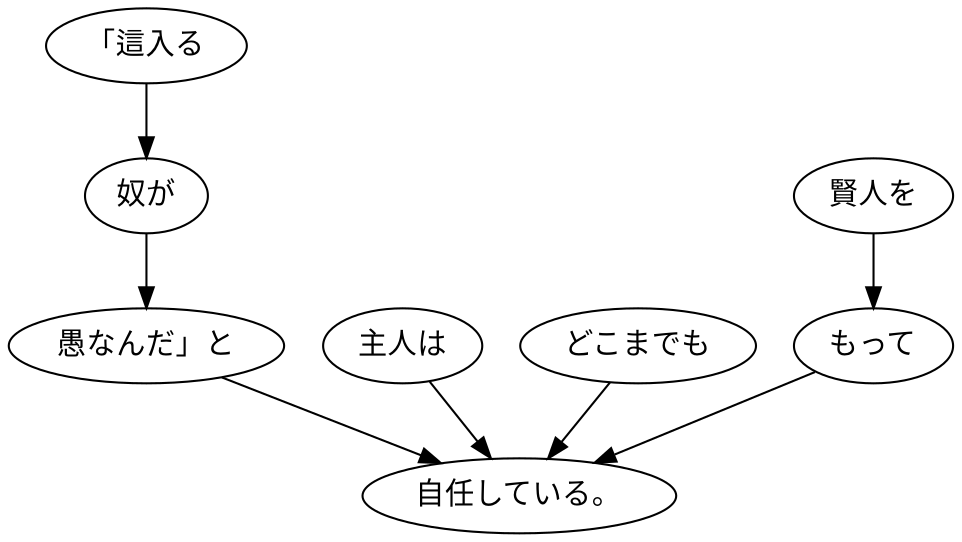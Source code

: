 digraph graph3078 {
	node0 [label="「這入る"];
	node1 [label="奴が"];
	node2 [label="愚なんだ」と"];
	node3 [label="主人は"];
	node4 [label="どこまでも"];
	node5 [label="賢人を"];
	node6 [label="もって"];
	node7 [label="自任している。"];
	node0 -> node1;
	node1 -> node2;
	node2 -> node7;
	node3 -> node7;
	node4 -> node7;
	node5 -> node6;
	node6 -> node7;
}
